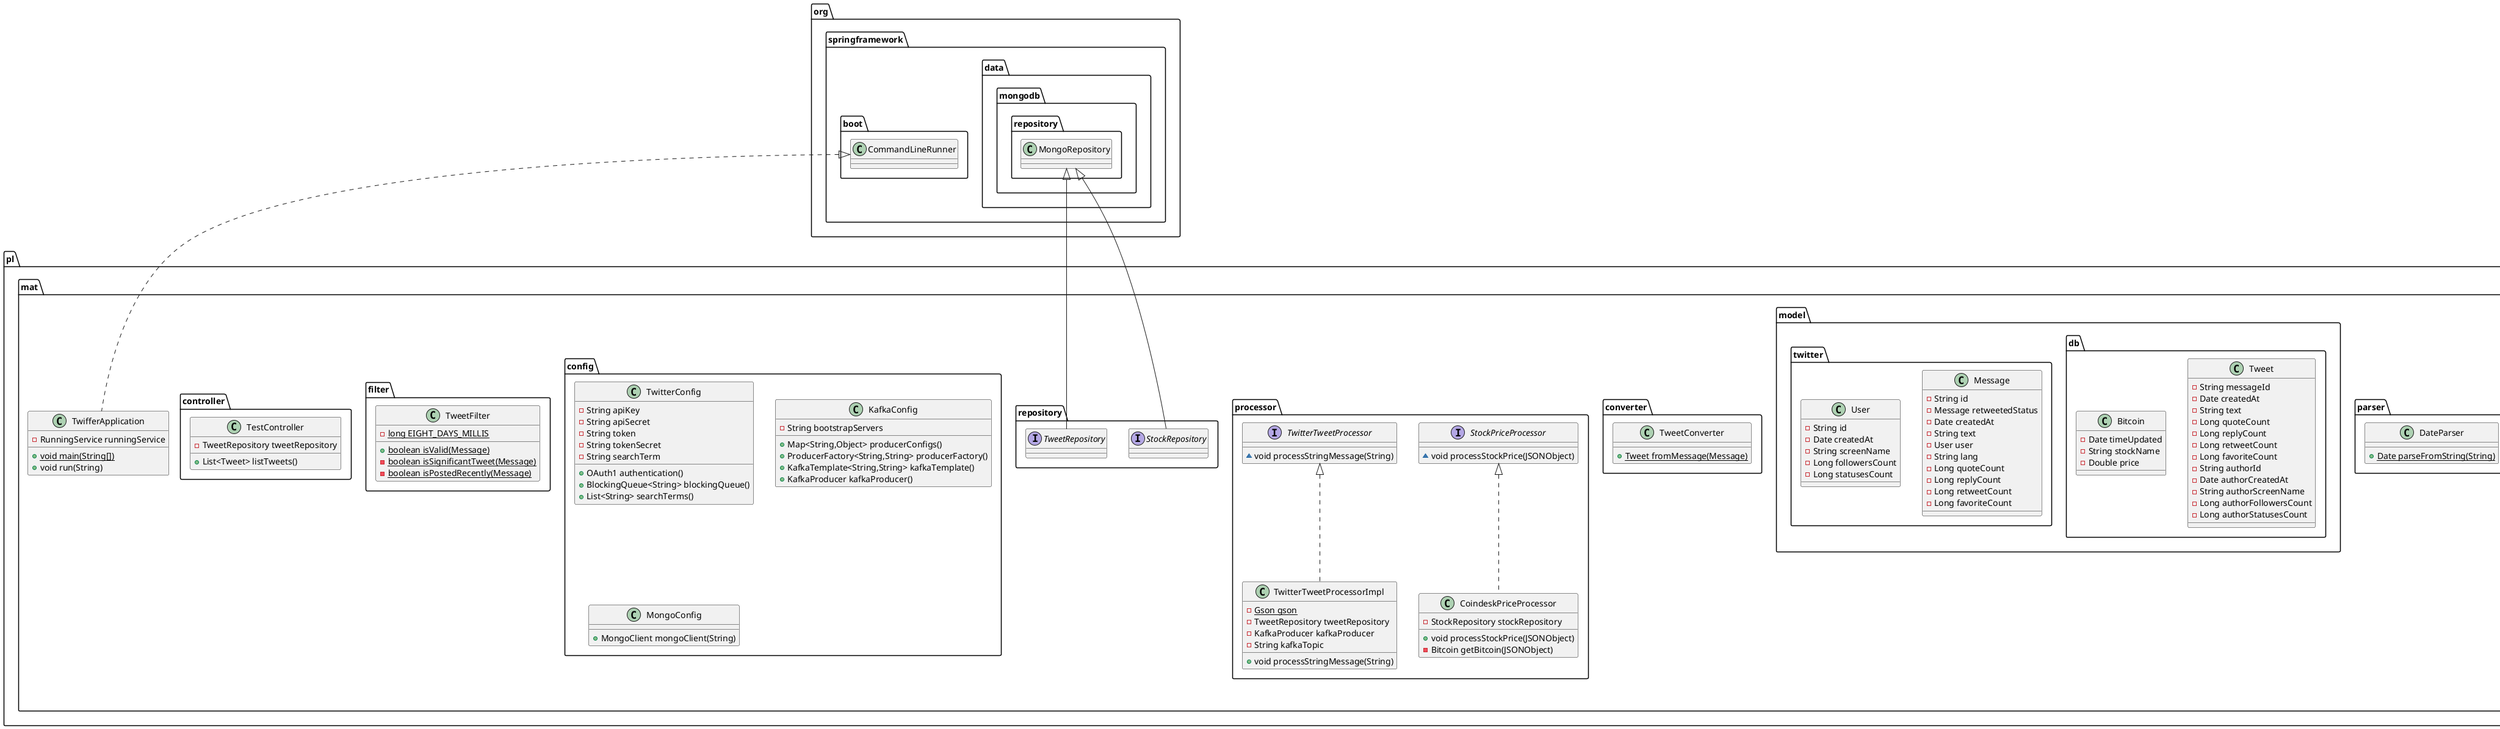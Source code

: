 @startuml
class pl.mat.client.TwitterFetchThread {
- String invalidMessageStart
- TwitterTweetProcessor twitterMessageProcessor
- ExecutorService executorService
- BasicClient client
- BlockingQueue<String> stringLinkedBlockingQueue
+ void run()
- void processMessage(String)
- void processIncomingTextMessage(String)
}
class pl.mat.service.RunningServiceImpl {
- StockClient stockClient
- TwitterClient twitterClient
+ void schedule()
+ void startProcess()
}
class pl.mat.client.StockClientImpl {
- {static} String API_URL
- StockPriceProcessor stockPriceProcessor
+ void startFetchProcess()
}
class pl.mat.parser.DateParser {
+ {static} Date parseFromString(String)
}
class pl.mat.model.db.Tweet {
- String messageId
- Date createdAt
- String text
- Long quoteCount
- Long replyCount
- Long retweetCount
- Long favoriteCount
- String authorId
- Date authorCreatedAt
- String authorScreenName
- Long authorFollowersCount
- Long authorStatusesCount
}
class pl.mat.model.twitter.Message {
- String id
- Message retweetedStatus
- Date createdAt
- String text
- User user
- String lang
- Long quoteCount
- Long replyCount
- Long retweetCount
- Long favoriteCount
}
class pl.mat.converter.TweetConverter {
+ {static} Tweet fromMessage(Message)
}
interface pl.mat.service.RunningService {
~ void startProcess()
}
interface pl.mat.processor.StockPriceProcessor {
~ void processStockPrice(JSONObject)
}
class pl.mat.client.TwitterClientImpl {
- TwitterTweetProcessor twitterMessageProcessor
- Authentication authentication
- BlockingQueue<String> stringLinkedBlockingQueue
- List<String> searchTerms
+ void startFetchProcess()
- TwitterFetchThread createFetchThread(ExecutorService)
}
class pl.mat.service.KafkaProducer {
- KafkaTemplate<String,String> kafkaTemplate
+ void send(String,String)
}
interface pl.mat.repository.StockRepository {
}
interface pl.mat.processor.TwitterTweetProcessor {
~ void processStringMessage(String)
}
class pl.mat.config.TwitterConfig {
- String apiKey
- String apiSecret
- String token
- String tokenSecret
- String searchTerm
+ OAuth1 authentication()
+ BlockingQueue<String> blockingQueue()
+ List<String> searchTerms()
}
class pl.mat.filter.TweetFilter {
- {static} long EIGHT_DAYS_MILLIS
+ {static} boolean isValid(Message)
- {static} boolean isSignificantTweet(Message)
- {static} boolean isPostedRecently(Message)
}
class pl.mat.config.KafkaConfig {
- String bootstrapServers
+ Map<String,Object> producerConfigs()
+ ProducerFactory<String,String> producerFactory()
+ KafkaTemplate<String,String> kafkaTemplate()
+ KafkaProducer kafkaProducer()
}
interface pl.mat.client.TwitterClient {
~ void startFetchProcess()
}
class pl.mat.TwifferApplication {
- RunningService runningService
+ {static} void main(String[])
+ void run(String)
}
class pl.mat.model.db.Bitcoin {
- Date timeUpdated
- String stockName
- Double price
}
class pl.mat.processor.CoindeskPriceProcessor {
- StockRepository stockRepository
+ void processStockPrice(JSONObject)
- Bitcoin getBitcoin(JSONObject)
}
interface pl.mat.client.StockClient {
~ void startFetchProcess()
}
class pl.mat.config.MongoConfig {
+ MongoClient mongoClient(String)
}
class pl.mat.processor.TwitterTweetProcessorImpl {
- {static} Gson gson
- TweetRepository tweetRepository
- KafkaProducer kafkaProducer
- String kafkaTopic
+ void processStringMessage(String)
}
interface pl.mat.repository.TweetRepository {
}
class pl.mat.model.twitter.User {
- String id
- Date createdAt
- String screenName
- Long followersCount
- Long statusesCount
}
class pl.mat.controller.TestController {
- TweetRepository tweetRepository
+ List<Tweet> listTweets()
}


pl.mat.client.Thread <|-- pl.mat.client.TwitterFetchThread
pl.mat.service.RunningService <|.. pl.mat.service.RunningServiceImpl
pl.mat.client.StockClient <|.. pl.mat.client.StockClientImpl
pl.mat.client.TwitterClient <|.. pl.mat.client.TwitterClientImpl
org.springframework.data.mongodb.repository.MongoRepository <|-- pl.mat.repository.StockRepository
org.springframework.boot.CommandLineRunner <|.. pl.mat.TwifferApplication
pl.mat.processor.StockPriceProcessor <|.. pl.mat.processor.CoindeskPriceProcessor
pl.mat.processor.TwitterTweetProcessor <|.. pl.mat.processor.TwitterTweetProcessorImpl
org.springframework.data.mongodb.repository.MongoRepository <|-- pl.mat.repository.TweetRepository
@enduml